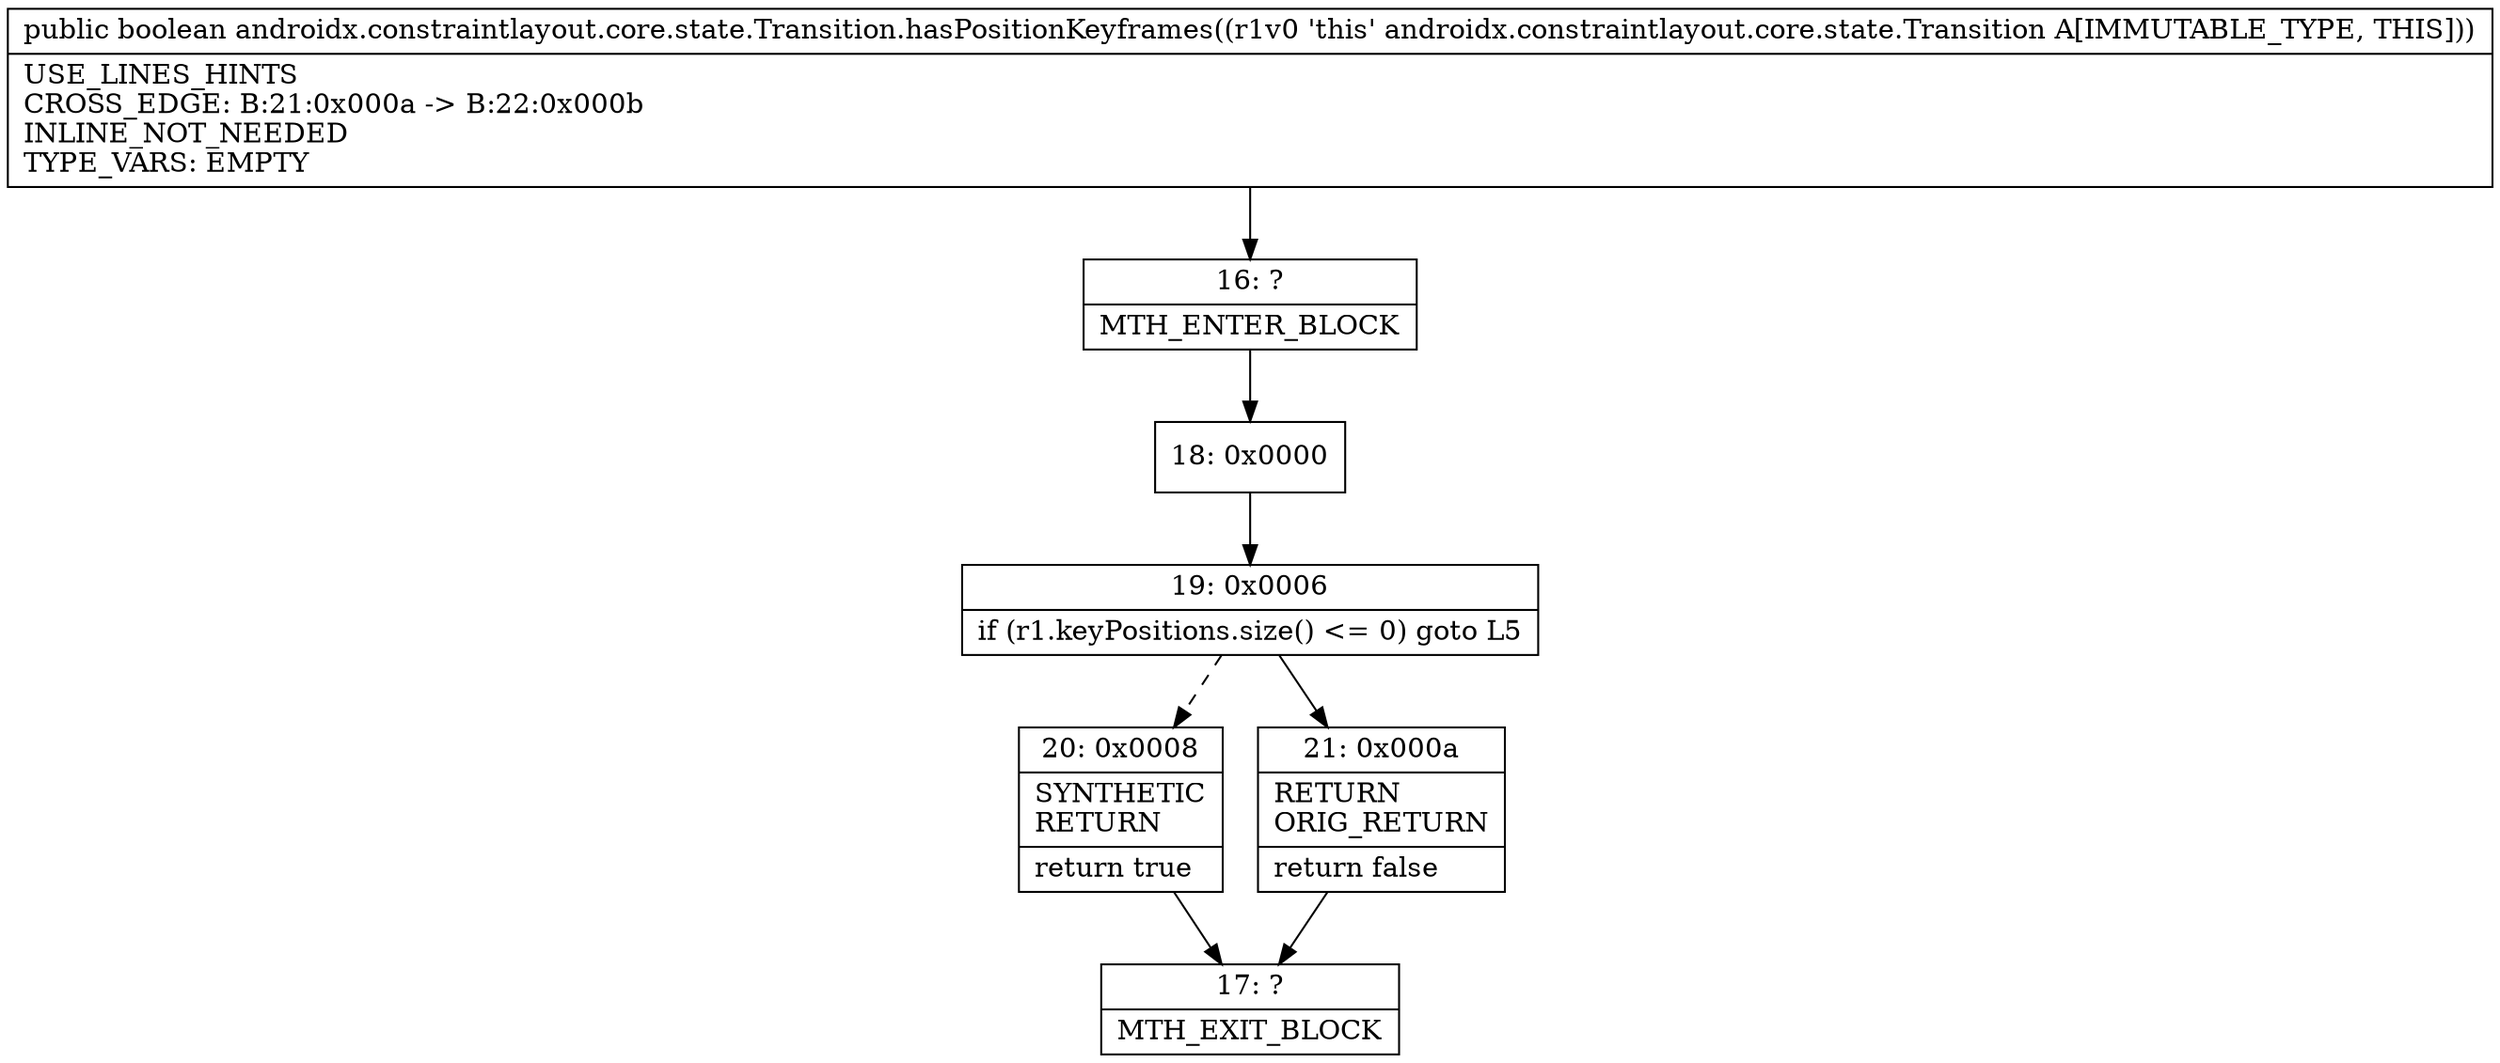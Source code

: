 digraph "CFG forandroidx.constraintlayout.core.state.Transition.hasPositionKeyframes()Z" {
Node_16 [shape=record,label="{16\:\ ?|MTH_ENTER_BLOCK\l}"];
Node_18 [shape=record,label="{18\:\ 0x0000}"];
Node_19 [shape=record,label="{19\:\ 0x0006|if (r1.keyPositions.size() \<= 0) goto L5\l}"];
Node_20 [shape=record,label="{20\:\ 0x0008|SYNTHETIC\lRETURN\l|return true\l}"];
Node_17 [shape=record,label="{17\:\ ?|MTH_EXIT_BLOCK\l}"];
Node_21 [shape=record,label="{21\:\ 0x000a|RETURN\lORIG_RETURN\l|return false\l}"];
MethodNode[shape=record,label="{public boolean androidx.constraintlayout.core.state.Transition.hasPositionKeyframes((r1v0 'this' androidx.constraintlayout.core.state.Transition A[IMMUTABLE_TYPE, THIS]))  | USE_LINES_HINTS\lCROSS_EDGE: B:21:0x000a \-\> B:22:0x000b\lINLINE_NOT_NEEDED\lTYPE_VARS: EMPTY\l}"];
MethodNode -> Node_16;Node_16 -> Node_18;
Node_18 -> Node_19;
Node_19 -> Node_20[style=dashed];
Node_19 -> Node_21;
Node_20 -> Node_17;
Node_21 -> Node_17;
}

